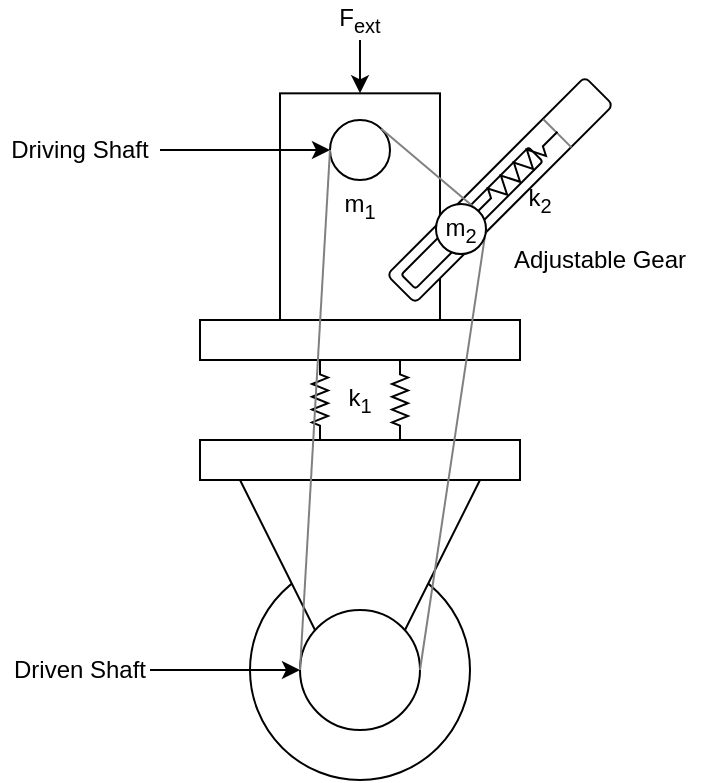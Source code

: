 <mxfile version="13.7.5" type="github">
  <diagram id="mDRA8ISjAFIraBU2ADNy" name="Page-1">
    <mxGraphModel dx="813" dy="459" grid="1" gridSize="10" guides="1" tooltips="1" connect="1" arrows="1" fold="1" page="1" pageScale="1" pageWidth="850" pageHeight="1100" math="0" shadow="0">
      <root>
        <mxCell id="0" />
        <mxCell id="1" parent="0" />
        <mxCell id="_B0YKtA3KB2mout9iakt-3" value="m&lt;sub&gt;1&lt;/sub&gt;" style="rounded=0;whiteSpace=wrap;html=1;" parent="1" vertex="1">
          <mxGeometry x="360" y="206.67" width="80" height="113.33" as="geometry" />
        </mxCell>
        <mxCell id="_B0YKtA3KB2mout9iakt-16" value="" style="rounded=1;whiteSpace=wrap;html=1;rotation=-45;" parent="1" vertex="1">
          <mxGeometry x="400" y="245.0" width="140" height="20" as="geometry" />
        </mxCell>
        <mxCell id="_B0YKtA3KB2mout9iakt-12" value="" style="ellipse;whiteSpace=wrap;html=1;aspect=fixed;" parent="1" vertex="1">
          <mxGeometry x="345" y="440" width="110" height="110" as="geometry" />
        </mxCell>
        <mxCell id="_B0YKtA3KB2mout9iakt-1" value="" style="rounded=0;whiteSpace=wrap;html=1;" parent="1" vertex="1">
          <mxGeometry x="320" y="320" width="160" height="20" as="geometry" />
        </mxCell>
        <mxCell id="_B0YKtA3KB2mout9iakt-4" value="" style="endArrow=classic;html=1;entryX=0.5;entryY=0;entryDx=0;entryDy=0;" parent="1" target="_B0YKtA3KB2mout9iakt-3" edge="1">
          <mxGeometry width="50" height="50" relative="1" as="geometry">
            <mxPoint x="400" y="180" as="sourcePoint" />
            <mxPoint x="470" y="360" as="targetPoint" />
          </mxGeometry>
        </mxCell>
        <mxCell id="_B0YKtA3KB2mout9iakt-5" value="F&lt;sub&gt;ext&lt;/sub&gt;" style="text;html=1;strokeColor=none;fillColor=none;align=center;verticalAlign=middle;whiteSpace=wrap;rounded=0;" parent="1" vertex="1">
          <mxGeometry x="380" y="160" width="40" height="20" as="geometry" />
        </mxCell>
        <mxCell id="_B0YKtA3KB2mout9iakt-6" value="" style="rounded=0;whiteSpace=wrap;html=1;" parent="1" vertex="1">
          <mxGeometry x="320" y="380" width="160" height="20" as="geometry" />
        </mxCell>
        <mxCell id="_B0YKtA3KB2mout9iakt-9" value="" style="pointerEvents=1;verticalLabelPosition=bottom;shadow=0;dashed=0;align=center;html=1;verticalAlign=top;shape=mxgraph.electrical.resistors.resistor_2;rotation=90;" parent="1" vertex="1">
          <mxGeometry x="360" y="356" width="40" height="8" as="geometry" />
        </mxCell>
        <mxCell id="_B0YKtA3KB2mout9iakt-10" value="" style="pointerEvents=1;verticalLabelPosition=bottom;shadow=0;dashed=0;align=center;html=1;verticalAlign=top;shape=mxgraph.electrical.resistors.resistor_2;rotation=90;" parent="1" vertex="1">
          <mxGeometry x="400" y="356" width="40" height="8" as="geometry" />
        </mxCell>
        <mxCell id="_B0YKtA3KB2mout9iakt-11" value="" style="triangle;whiteSpace=wrap;html=1;rotation=90;" parent="1" vertex="1">
          <mxGeometry x="340" y="400" width="120" height="120" as="geometry" />
        </mxCell>
        <mxCell id="_B0YKtA3KB2mout9iakt-13" value="" style="ellipse;whiteSpace=wrap;html=1;aspect=fixed;" parent="1" vertex="1">
          <mxGeometry x="370" y="465" width="60" height="60" as="geometry" />
        </mxCell>
        <mxCell id="_B0YKtA3KB2mout9iakt-15" value="" style="rounded=1;whiteSpace=wrap;html=1;rotation=-45;" parent="1" vertex="1">
          <mxGeometry x="411" y="264" width="90" height="10" as="geometry" />
        </mxCell>
        <mxCell id="_B0YKtA3KB2mout9iakt-17" value="" style="ellipse;whiteSpace=wrap;html=1;aspect=fixed;" parent="1" vertex="1">
          <mxGeometry x="385" y="220" width="30" height="30" as="geometry" />
        </mxCell>
        <mxCell id="_B0YKtA3KB2mout9iakt-18" value="Driving Shaft" style="text;html=1;strokeColor=none;fillColor=none;align=center;verticalAlign=middle;whiteSpace=wrap;rounded=0;" parent="1" vertex="1">
          <mxGeometry x="220" y="225" width="80" height="20" as="geometry" />
        </mxCell>
        <mxCell id="_B0YKtA3KB2mout9iakt-19" value="" style="endArrow=classic;html=1;exitX=1;exitY=0.5;exitDx=0;exitDy=0;entryX=0;entryY=0.5;entryDx=0;entryDy=0;" parent="1" source="_B0YKtA3KB2mout9iakt-18" target="_B0YKtA3KB2mout9iakt-17" edge="1">
          <mxGeometry width="50" height="50" relative="1" as="geometry">
            <mxPoint x="430" y="420" as="sourcePoint" />
            <mxPoint x="480" y="370" as="targetPoint" />
          </mxGeometry>
        </mxCell>
        <mxCell id="_B0YKtA3KB2mout9iakt-20" value="Driven Shaft" style="text;html=1;strokeColor=none;fillColor=none;align=center;verticalAlign=middle;whiteSpace=wrap;rounded=0;" parent="1" vertex="1">
          <mxGeometry x="225" y="485" width="70" height="20" as="geometry" />
        </mxCell>
        <mxCell id="_B0YKtA3KB2mout9iakt-21" value="" style="endArrow=classic;html=1;exitX=1;exitY=0.5;exitDx=0;exitDy=0;entryX=0;entryY=0.5;entryDx=0;entryDy=0;" parent="1" source="_B0YKtA3KB2mout9iakt-20" target="_B0YKtA3KB2mout9iakt-13" edge="1">
          <mxGeometry width="50" height="50" relative="1" as="geometry">
            <mxPoint x="430" y="420" as="sourcePoint" />
            <mxPoint x="480" y="370" as="targetPoint" />
          </mxGeometry>
        </mxCell>
        <mxCell id="_B0YKtA3KB2mout9iakt-22" value="Adjustable Gear" style="text;html=1;strokeColor=none;fillColor=none;align=center;verticalAlign=middle;whiteSpace=wrap;rounded=0;" parent="1" vertex="1">
          <mxGeometry x="470" y="280" width="100" height="20" as="geometry" />
        </mxCell>
        <mxCell id="_B0YKtA3KB2mout9iakt-24" value="" style="endArrow=none;html=1;exitX=0;exitY=0.5;exitDx=0;exitDy=0;entryX=0;entryY=0.5;entryDx=0;entryDy=0;strokeColor=#808080;" parent="1" source="_B0YKtA3KB2mout9iakt-13" target="_B0YKtA3KB2mout9iakt-17" edge="1">
          <mxGeometry width="50" height="50" relative="1" as="geometry">
            <mxPoint x="430" y="420" as="sourcePoint" />
            <mxPoint x="480" y="370" as="targetPoint" />
          </mxGeometry>
        </mxCell>
        <mxCell id="_B0YKtA3KB2mout9iakt-26" value="" style="endArrow=none;html=1;strokeColor=#808080;exitX=1;exitY=0;exitDx=0;exitDy=0;entryX=1;entryY=0;entryDx=0;entryDy=0;" parent="1" source="_B0YKtA3KB2mout9iakt-17" target="_B0YKtA3KB2mout9iakt-23" edge="1">
          <mxGeometry width="50" height="50" relative="1" as="geometry">
            <mxPoint x="430" y="420" as="sourcePoint" />
            <mxPoint x="480" y="370" as="targetPoint" />
          </mxGeometry>
        </mxCell>
        <mxCell id="_B0YKtA3KB2mout9iakt-27" value="" style="endArrow=none;html=1;strokeColor=#808080;exitX=1;exitY=0.5;exitDx=0;exitDy=0;entryX=1;entryY=0.5;entryDx=0;entryDy=0;" parent="1" source="_B0YKtA3KB2mout9iakt-13" target="_B0YKtA3KB2mout9iakt-23" edge="1">
          <mxGeometry width="50" height="50" relative="1" as="geometry">
            <mxPoint x="430" y="420" as="sourcePoint" />
            <mxPoint x="480" y="370" as="targetPoint" />
          </mxGeometry>
        </mxCell>
        <mxCell id="_B0YKtA3KB2mout9iakt-30" value="" style="endArrow=none;html=1;strokeColor=#808080;exitX=0.788;exitY=1.009;exitDx=0;exitDy=0;exitPerimeter=0;entryX=0.788;entryY=0.016;entryDx=0;entryDy=0;entryPerimeter=0;" parent="1" source="_B0YKtA3KB2mout9iakt-16" target="_B0YKtA3KB2mout9iakt-16" edge="1">
          <mxGeometry width="50" height="50" relative="1" as="geometry">
            <mxPoint x="420" y="270" as="sourcePoint" />
            <mxPoint x="470" y="220" as="targetPoint" />
          </mxGeometry>
        </mxCell>
        <mxCell id="_B0YKtA3KB2mout9iakt-28" value="" style="pointerEvents=1;verticalLabelPosition=bottom;shadow=0;dashed=0;align=center;html=1;verticalAlign=top;shape=mxgraph.electrical.resistors.resistor_2;rotation=-45;" parent="1" vertex="1">
          <mxGeometry x="449.83" y="241.61" width="57.3" height="9" as="geometry" />
        </mxCell>
        <mxCell id="_B0YKtA3KB2mout9iakt-23" value="m&lt;sub&gt;2&lt;/sub&gt;" style="ellipse;whiteSpace=wrap;html=1;aspect=fixed;" parent="1" vertex="1">
          <mxGeometry x="438" y="262" width="25" height="25" as="geometry" />
        </mxCell>
        <mxCell id="iF7whiRlGx6Ogszfcxvr-1" value="k&lt;sub&gt;1&lt;/sub&gt;" style="text;html=1;strokeColor=none;fillColor=none;align=center;verticalAlign=middle;whiteSpace=wrap;rounded=0;" vertex="1" parent="1">
          <mxGeometry x="380" y="350" width="40" height="20" as="geometry" />
        </mxCell>
        <mxCell id="iF7whiRlGx6Ogszfcxvr-3" value="k&lt;sub&gt;2&lt;/sub&gt;" style="text;html=1;strokeColor=none;fillColor=none;align=center;verticalAlign=middle;whiteSpace=wrap;rounded=0;" vertex="1" parent="1">
          <mxGeometry x="470" y="250" width="40" height="20" as="geometry" />
        </mxCell>
      </root>
    </mxGraphModel>
  </diagram>
</mxfile>
